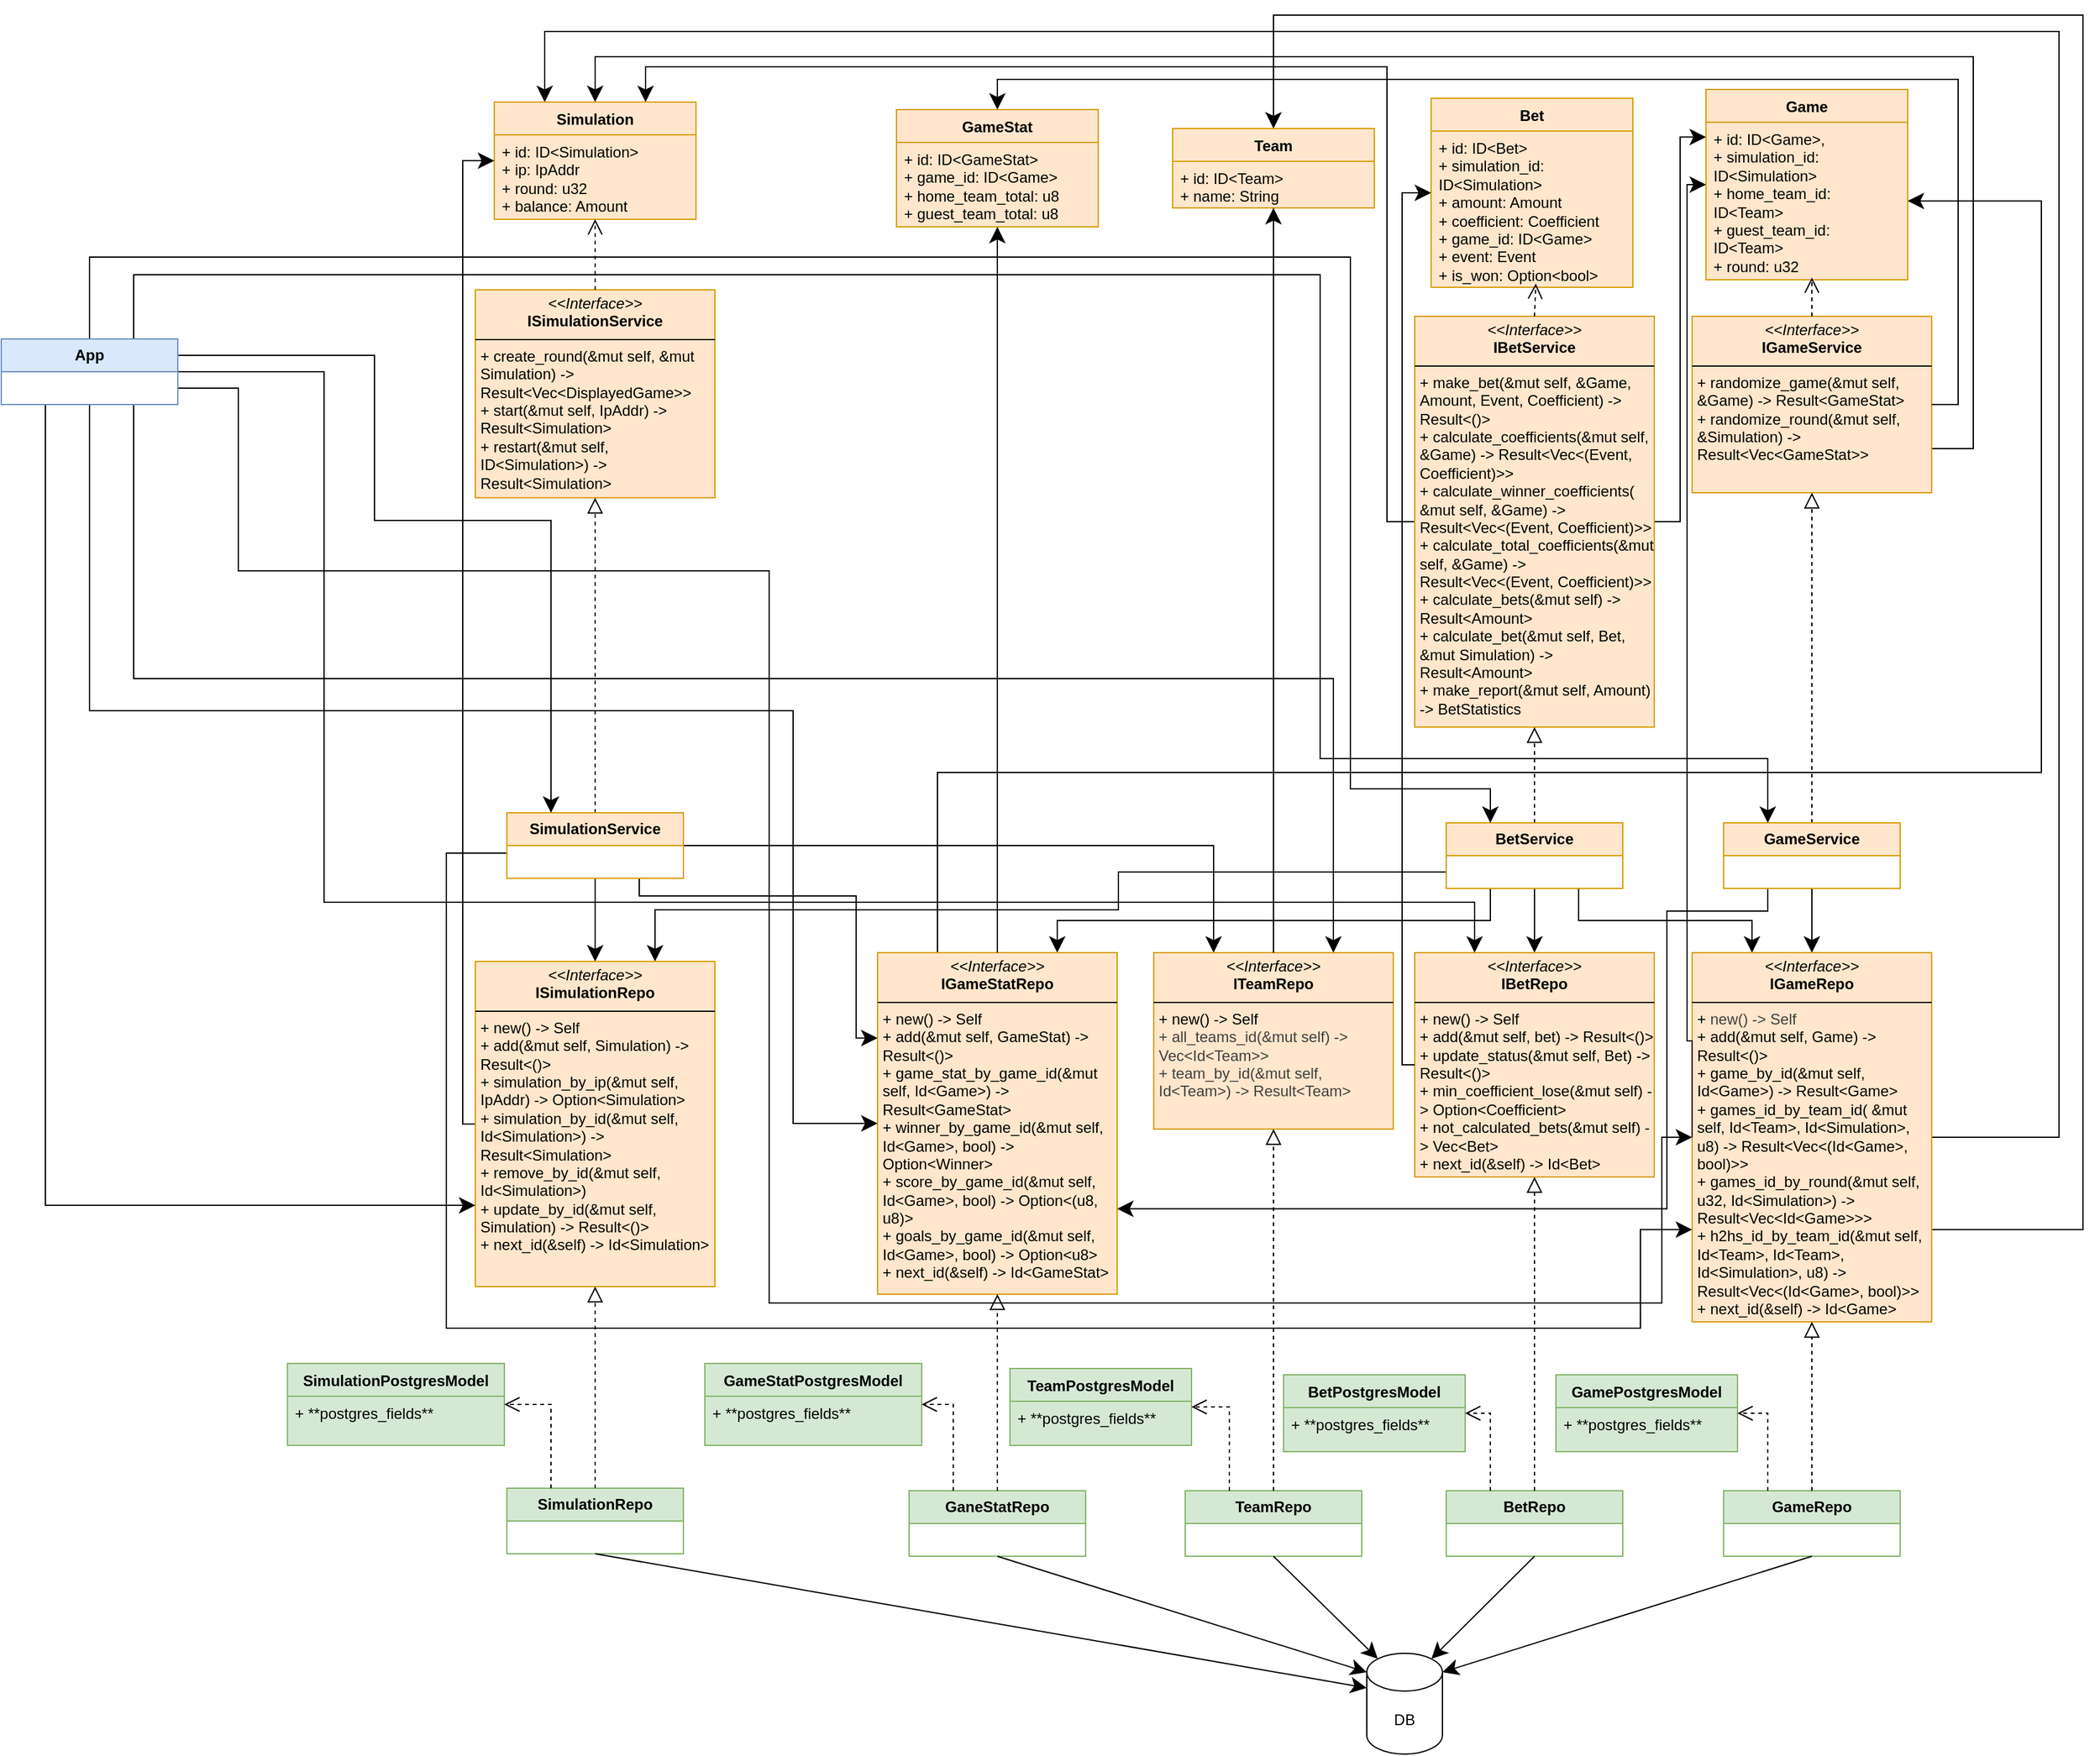<mxfile>
    <diagram id="O_9Y2laW9yMD4vqAjqW_" name="Страница — 1">
        <mxGraphModel dx="3057" dy="1138" grid="0" gridSize="10" guides="1" tooltips="1" connect="1" arrows="1" fold="1" page="1" pageScale="1" pageWidth="827" pageHeight="1169" background="#ffffff" math="0" shadow="0">
            <root>
                <mxCell id="0"/>
                <mxCell id="1" parent="0"/>
                <mxCell id="6" value="Team" style="swimlane;fontStyle=1;align=center;verticalAlign=top;childLayout=stackLayout;horizontal=1;startSize=26;horizontalStack=0;resizeParent=1;resizeParentMax=0;resizeLast=0;collapsible=1;marginBottom=0;whiteSpace=wrap;html=1;fillColor=#ffe6cc;strokeColor=#d79b00;fontColor=default;" parent="1" vertex="1">
                    <mxGeometry x="244" y="116" width="160" height="63" as="geometry"/>
                </mxCell>
                <mxCell id="7" value="&lt;div&gt;&lt;font style=&quot;&quot;&gt;+ id: ID&amp;lt;Team&amp;gt;&lt;/font&gt;&lt;/div&gt;&lt;font style=&quot;&quot;&gt;+ name: String&lt;/font&gt;" style="text;strokeColor=#d79b00;fillColor=#ffe6cc;align=left;verticalAlign=top;spacingLeft=4;spacingRight=4;overflow=hidden;rotatable=0;points=[[0,0.5],[1,0.5]];portConstraint=eastwest;whiteSpace=wrap;html=1;fontColor=default;" parent="6" vertex="1">
                    <mxGeometry y="26" width="160" height="37" as="geometry"/>
                </mxCell>
                <mxCell id="10" value="Game" style="swimlane;fontStyle=1;align=center;verticalAlign=top;childLayout=stackLayout;horizontal=1;startSize=26;horizontalStack=0;resizeParent=1;resizeParentMax=0;resizeLast=0;collapsible=1;marginBottom=0;whiteSpace=wrap;html=1;fillColor=#ffe6cc;strokeColor=#d79b00;fontColor=default;" parent="1" vertex="1">
                    <mxGeometry x="667" y="85" width="160" height="151" as="geometry"/>
                </mxCell>
                <mxCell id="11" value="&lt;div&gt;&lt;font style=&quot;&quot;&gt;+ id: ID&amp;lt;Game&amp;gt;,&lt;/font&gt;&lt;/div&gt;&lt;div&gt;&lt;font style=&quot;&quot;&gt;+ simulation_id: ID&amp;lt;Simulation&amp;gt;&lt;/font&gt;&lt;/div&gt;&lt;font style=&quot;&quot;&gt;+ home_team_id: ID&amp;lt;Team&amp;gt;&lt;/font&gt;&lt;div&gt;&lt;font style=&quot;&quot;&gt;+ guest_team_id: ID&amp;lt;Team&amp;gt;&lt;/font&gt;&lt;/div&gt;&lt;div&gt;&lt;font style=&quot;&quot;&gt;+ round: u32&lt;br&gt;&lt;/font&gt;&lt;/div&gt;" style="text;strokeColor=#d79b00;fillColor=#ffe6cc;align=left;verticalAlign=top;spacingLeft=4;spacingRight=4;overflow=hidden;rotatable=0;points=[[0,0.5],[1,0.5]];portConstraint=eastwest;whiteSpace=wrap;html=1;fontColor=default;" parent="10" vertex="1">
                    <mxGeometry y="26" width="160" height="125" as="geometry"/>
                </mxCell>
                <mxCell id="14" value="Bet" style="swimlane;fontStyle=1;align=center;verticalAlign=top;childLayout=stackLayout;horizontal=1;startSize=26;horizontalStack=0;resizeParent=1;resizeParentMax=0;resizeLast=0;collapsible=1;marginBottom=0;whiteSpace=wrap;html=1;fillColor=#ffe6cc;strokeColor=#d79b00;fontColor=default;" parent="1" vertex="1">
                    <mxGeometry x="449" y="92" width="160" height="150" as="geometry"/>
                </mxCell>
                <mxCell id="15" value="&lt;div&gt;&lt;font style=&quot;&quot;&gt;+ id: ID&amp;lt;Bet&amp;gt;&lt;/font&gt;&lt;/div&gt;&lt;div&gt;&lt;font style=&quot;&quot;&gt;+ simulation_id: ID&amp;lt;Simulation&amp;gt;&lt;/font&gt;&lt;/div&gt;&lt;font style=&quot;&quot;&gt;+ amount: Amount&lt;/font&gt;&lt;div&gt;&lt;font style=&quot;&quot;&gt;+ coefficient: Coefficient&lt;/font&gt;&lt;/div&gt;&lt;font style=&quot;scrollbar-color: light-dark(#e2e2e2, #4b4b4b)&lt;br/&gt;&#x9;&#x9;&#x9;&#x9;&#x9;light-dark(#fbfbfb, var(--dark-panel-color));&quot;&gt;+ game_id: ID&amp;lt;Game&amp;gt;&lt;/font&gt;&lt;div&gt;&lt;span style=&quot;background-color: transparent;&quot;&gt;&lt;font style=&quot;&quot;&gt;+ event: Event&lt;/font&gt;&lt;/span&gt;&lt;br&gt;&lt;/div&gt;&lt;div&gt;&lt;span style=&quot;background-color: transparent;&quot;&gt;&lt;font style=&quot;&quot;&gt;+ is_won: Option&amp;lt;bool&amp;gt;&lt;/font&gt;&lt;/span&gt;&lt;/div&gt;" style="text;strokeColor=#d79b00;fillColor=#ffe6cc;align=left;verticalAlign=top;spacingLeft=4;spacingRight=4;overflow=hidden;rotatable=0;points=[[0,0.5],[1,0.5]];portConstraint=eastwest;whiteSpace=wrap;html=1;fontColor=default;" parent="14" vertex="1">
                    <mxGeometry y="26" width="160" height="124" as="geometry"/>
                </mxCell>
                <mxCell id="18" value="GameStat" style="swimlane;fontStyle=1;align=center;verticalAlign=top;childLayout=stackLayout;horizontal=1;startSize=26;horizontalStack=0;resizeParent=1;resizeParentMax=0;resizeLast=0;collapsible=1;marginBottom=0;whiteSpace=wrap;html=1;fillColor=#ffe6cc;strokeColor=#d79b00;fontColor=default;" parent="1" vertex="1">
                    <mxGeometry x="25" y="101" width="160" height="93" as="geometry"/>
                </mxCell>
                <mxCell id="19" value="&lt;div&gt;&lt;font style=&quot;&quot;&gt;+ id: ID&amp;lt;GameStat&amp;gt;&lt;/font&gt;&lt;/div&gt;&lt;font style=&quot;&quot;&gt;+ game_id: ID&amp;lt;Game&amp;gt;&lt;/font&gt;&lt;div&gt;&lt;font style=&quot;&quot;&gt;+ home_team_total: u8&lt;/font&gt;&lt;/div&gt;&lt;div&gt;&lt;font style=&quot;&quot;&gt;+ guest_team_total: u8&lt;/font&gt;&lt;/div&gt;" style="text;strokeColor=#d79b00;fillColor=#ffe6cc;align=left;verticalAlign=top;spacingLeft=4;spacingRight=4;overflow=hidden;rotatable=0;points=[[0,0.5],[1,0.5]];portConstraint=eastwest;whiteSpace=wrap;html=1;fontColor=default;" parent="18" vertex="1">
                    <mxGeometry y="26" width="160" height="67" as="geometry"/>
                </mxCell>
                <mxCell id="38" value="&lt;p style=&quot;margin:0px;margin-top:4px;text-align:center;&quot;&gt;&lt;i&gt;&amp;lt;&amp;lt;Interface&amp;gt;&amp;gt;&lt;/i&gt;&lt;br&gt;&lt;b&gt;ISimulation&lt;/b&gt;&lt;span style=&quot;font-weight: 700; background-color: transparent;&quot;&gt;S&lt;/span&gt;&lt;b style=&quot;background-color: transparent;&quot;&gt;ervice&lt;/b&gt;&lt;/p&gt;&lt;hr size=&quot;1&quot; style=&quot;border-style:solid;&quot;&gt;&lt;p style=&quot;margin:0px;margin-left:4px;&quot;&gt;&lt;/p&gt;&lt;p style=&quot;margin:0px;margin-left:4px;&quot;&gt;+&amp;nbsp;&lt;span style=&quot;background-color: transparent;&quot;&gt;create_round(&amp;amp;mut self, &amp;amp;mut Simulation) -&amp;gt; Result&amp;lt;Vec&amp;lt;DisplayedGame&amp;gt;&amp;gt;&lt;/span&gt;&lt;/p&gt;&lt;p style=&quot;margin:0px;margin-left:4px;&quot;&gt;&lt;span style=&quot;background-color: transparent;&quot;&gt;+&amp;nbsp;&lt;/span&gt;&lt;span style=&quot;background-color: transparent;&quot;&gt;start(&amp;amp;mut self, IpAddr) -&amp;gt; Result&amp;lt;Simulation&amp;gt;&lt;/span&gt;&lt;/p&gt;&lt;p style=&quot;margin:0px;margin-left:4px;&quot;&gt;&lt;span style=&quot;background-color: transparent;&quot;&gt;+&amp;nbsp;&lt;/span&gt;&lt;span style=&quot;background-color: transparent;&quot;&gt;restart(&amp;amp;mut self, ID&amp;lt;Simulation&amp;gt;) -&amp;gt; Result&amp;lt;Simulation&amp;gt;&lt;/span&gt;&lt;/p&gt;&lt;p style=&quot;margin:0px;margin-left:4px;&quot;&gt;&lt;span style=&quot;background-color: transparent;&quot;&gt;&lt;br&gt;&lt;/span&gt;&lt;/p&gt;" style="verticalAlign=top;align=left;overflow=fill;html=1;whiteSpace=wrap;fillColor=#ffe6cc;strokeColor=#d79b00;fontColor=default;" parent="1" vertex="1">
                    <mxGeometry x="-309" y="244" width="190" height="165" as="geometry"/>
                </mxCell>
                <mxCell id="105" style="edgeStyle=orthogonalEdgeStyle;shape=connector;rounded=0;html=1;exitX=1;exitY=0.5;exitDx=0;exitDy=0;entryX=0;entryY=0.25;entryDx=0;entryDy=0;strokeColor=default;align=center;verticalAlign=middle;fontFamily=Helvetica;fontSize=11;fontColor=default;labelBackgroundColor=default;endArrow=classic;endSize=10;" edge="1" parent="1" source="41" target="10">
                    <mxGeometry relative="1" as="geometry"/>
                </mxCell>
                <mxCell id="107" style="edgeStyle=orthogonalEdgeStyle;shape=connector;rounded=0;html=1;exitX=0;exitY=0.5;exitDx=0;exitDy=0;entryX=0.75;entryY=0;entryDx=0;entryDy=0;strokeColor=default;align=center;verticalAlign=middle;fontFamily=Helvetica;fontSize=11;fontColor=default;labelBackgroundColor=default;endArrow=classic;endSize=10;" edge="1" parent="1" source="41" target="99">
                    <mxGeometry relative="1" as="geometry">
                        <Array as="points">
                            <mxPoint x="414" y="428"/>
                            <mxPoint x="414" y="67"/>
                            <mxPoint x="-174" y="67"/>
                        </Array>
                    </mxGeometry>
                </mxCell>
                <mxCell id="41" value="&lt;p style=&quot;margin:0px;margin-top:4px;text-align:center;&quot;&gt;&lt;i&gt;&amp;lt;&amp;lt;Interface&amp;gt;&amp;gt;&lt;/i&gt;&lt;br&gt;&lt;b&gt;IBetService&lt;/b&gt;&lt;/p&gt;&lt;hr size=&quot;1&quot; style=&quot;border-style:solid;&quot;&gt;&lt;p style=&quot;margin:0px;margin-left:4px;&quot;&gt;&lt;/p&gt;&lt;p style=&quot;margin:0px;margin-left:4px;&quot;&gt;+ make_bet(&amp;amp;mut self, &amp;amp;Game, Amount, Event, Coefficient) -&amp;gt; Result&amp;lt;()&amp;gt;&lt;br&gt;&lt;/p&gt;&lt;p style=&quot;margin:0px;margin-left:4px;&quot;&gt;+&amp;nbsp;calculate_coefficients(&amp;amp;mut self, &amp;amp;Game) -&amp;gt; Result&amp;lt;Vec&amp;lt;(Event, Coefficient)&amp;gt;&amp;gt;&lt;/p&gt;&lt;p style=&quot;margin:0px;margin-left:4px;&quot;&gt;+&amp;nbsp;calculate_winner_coefficients(&lt;/p&gt;&lt;p style=&quot;margin:0px;margin-left:4px;&quot;&gt;&amp;amp;mut self, &amp;amp;Game) -&amp;gt; Result&amp;lt;Vec&amp;lt;(Event, Coefficient)&amp;gt;&amp;gt;&lt;/p&gt;&lt;p style=&quot;margin:0px;margin-left:4px;&quot;&gt;+&amp;nbsp;calculate_total_coefficients(&amp;amp;mut self, &amp;amp;Game) -&amp;gt; Result&amp;lt;Vec&amp;lt;(Event, Coefficient)&amp;gt;&amp;gt;&lt;/p&gt;&lt;p style=&quot;margin:0px;margin-left:4px;&quot;&gt;+ calculate_bets(&amp;amp;mut self) -&amp;gt; Result&amp;lt;Amount&amp;gt;&lt;/p&gt;&lt;p style=&quot;margin:0px;margin-left:4px;&quot;&gt;+&amp;nbsp;calculate_bet(&amp;amp;mut self, Bet, &amp;amp;mut Simulation) -&amp;gt; Result&amp;lt;Amount&amp;gt;&lt;/p&gt;&lt;p style=&quot;margin:0px;margin-left:4px;&quot;&gt;+&amp;nbsp;make_report(&amp;amp;mut self, Amount) -&amp;gt; BetStatistics&lt;/p&gt;" style="verticalAlign=top;align=left;overflow=fill;html=1;whiteSpace=wrap;fillColor=#ffe6cc;strokeColor=#d79b00;fontColor=default;" parent="1" vertex="1">
                    <mxGeometry x="436" y="265" width="190" height="326" as="geometry"/>
                </mxCell>
                <mxCell id="106" style="edgeStyle=orthogonalEdgeStyle;shape=connector;rounded=0;html=1;exitX=1;exitY=0.75;exitDx=0;exitDy=0;entryX=0.5;entryY=0;entryDx=0;entryDy=0;strokeColor=default;align=center;verticalAlign=middle;fontFamily=Helvetica;fontSize=11;fontColor=default;labelBackgroundColor=default;endArrow=classic;endSize=10;" edge="1" parent="1" source="42" target="99">
                    <mxGeometry relative="1" as="geometry">
                        <Array as="points">
                            <mxPoint x="879" y="370"/>
                            <mxPoint x="879" y="59"/>
                            <mxPoint x="-214" y="59"/>
                        </Array>
                    </mxGeometry>
                </mxCell>
                <mxCell id="42" value="&lt;p style=&quot;margin:0px;margin-top:4px;text-align:center;&quot;&gt;&lt;i&gt;&amp;lt;&amp;lt;Interface&amp;gt;&amp;gt;&lt;/i&gt;&lt;br&gt;&lt;b&gt;IGameService&lt;/b&gt;&lt;/p&gt;&lt;hr size=&quot;1&quot; style=&quot;border-style:solid;&quot;&gt;&lt;p style=&quot;margin:0px;margin-left:4px;&quot;&gt;&lt;/p&gt;&lt;p style=&quot;margin:0px;margin-left:4px;&quot;&gt;+&amp;nbsp;&lt;span style=&quot;background-color: transparent;&quot;&gt;randomize_game(&amp;amp;mut self, &amp;amp;Game) -&amp;gt; Result&amp;lt;GameStat&amp;gt;&lt;/span&gt;&lt;/p&gt;&lt;p style=&quot;margin:0px;margin-left:4px;&quot;&gt;&lt;span style=&quot;background-color: transparent;&quot;&gt;+&amp;nbsp;&lt;/span&gt;&lt;span style=&quot;background-color: transparent;&quot;&gt;randomize_round(&amp;amp;mut self, &amp;amp;Simulation) -&amp;gt; Result&amp;lt;Vec&amp;lt;GameStat&amp;gt;&amp;gt;&lt;/span&gt;&lt;/p&gt;" style="verticalAlign=top;align=left;overflow=fill;html=1;whiteSpace=wrap;fillColor=#ffe6cc;strokeColor=#d79b00;fontColor=default;" parent="1" vertex="1">
                    <mxGeometry x="656" y="265" width="190" height="140" as="geometry"/>
                </mxCell>
                <mxCell id="44" style="edgeStyle=none;html=1;exitX=0.5;exitY=0;exitDx=0;exitDy=0;entryX=0.519;entryY=0.976;entryDx=0;entryDy=0;entryPerimeter=0;dashed=1;endArrow=open;endFill=0;targetPerimeterSpacing=0;endSize=10;startSize=6;fontColor=default;" parent="1" source="41" target="15" edge="1">
                    <mxGeometry relative="1" as="geometry">
                        <mxPoint x="125" y="288" as="sourcePoint"/>
                        <mxPoint x="126" y="213" as="targetPoint"/>
                    </mxGeometry>
                </mxCell>
                <mxCell id="45" style="edgeStyle=none;html=1;exitX=0.5;exitY=0;exitDx=0;exitDy=0;entryX=0.525;entryY=0.986;entryDx=0;entryDy=0;entryPerimeter=0;dashed=1;endArrow=open;endFill=0;targetPerimeterSpacing=0;endSize=10;startSize=6;fontColor=default;" parent="1" source="42" target="11" edge="1">
                    <mxGeometry relative="1" as="geometry">
                        <mxPoint x="135" y="298" as="sourcePoint"/>
                        <mxPoint x="136" y="223" as="targetPoint"/>
                    </mxGeometry>
                </mxCell>
                <mxCell id="53" style="edgeStyle=orthogonalEdgeStyle;html=1;exitX=0.5;exitY=0;exitDx=0;exitDy=0;entryX=0.5;entryY=1;entryDx=0;entryDy=0;dashed=1;endSize=10;targetPerimeterSpacing=0;endArrow=block;endFill=0;fontColor=default;rounded=0;" parent="1" source="46" target="38" edge="1">
                    <mxGeometry relative="1" as="geometry"/>
                </mxCell>
                <mxCell id="62" style="edgeStyle=orthogonalEdgeStyle;html=1;exitX=0.5;exitY=1;exitDx=0;exitDy=0;entryX=0.5;entryY=0;entryDx=0;entryDy=0;endSize=10;fontColor=default;rounded=0;curved=0;" parent="1" source="46" target="108" edge="1">
                    <mxGeometry relative="1" as="geometry"/>
                </mxCell>
                <mxCell id="117" style="edgeStyle=orthogonalEdgeStyle;shape=connector;rounded=0;html=1;exitX=0.75;exitY=1;exitDx=0;exitDy=0;entryX=0;entryY=0.25;entryDx=0;entryDy=0;strokeColor=default;align=center;verticalAlign=middle;fontFamily=Helvetica;fontSize=11;fontColor=default;labelBackgroundColor=default;endArrow=classic;endSize=10;" edge="1" parent="1" source="46" target="58">
                    <mxGeometry relative="1" as="geometry">
                        <Array as="points">
                            <mxPoint x="-179" y="725"/>
                            <mxPoint x="-7" y="725"/>
                            <mxPoint x="-7" y="838"/>
                        </Array>
                    </mxGeometry>
                </mxCell>
                <mxCell id="118" style="edgeStyle=orthogonalEdgeStyle;shape=connector;rounded=0;html=1;exitX=1;exitY=0.5;exitDx=0;exitDy=0;entryX=0.25;entryY=0;entryDx=0;entryDy=0;strokeColor=default;align=center;verticalAlign=middle;fontFamily=Helvetica;fontSize=11;fontColor=default;labelBackgroundColor=default;endArrow=classic;endSize=10;" edge="1" parent="1" source="46" target="59">
                    <mxGeometry relative="1" as="geometry"/>
                </mxCell>
                <mxCell id="119" style="edgeStyle=orthogonalEdgeStyle;shape=connector;rounded=0;html=1;exitX=0;exitY=0.5;exitDx=0;exitDy=0;entryX=0;entryY=0.75;entryDx=0;entryDy=0;strokeColor=default;align=center;verticalAlign=middle;fontFamily=Helvetica;fontSize=11;fontColor=default;labelBackgroundColor=default;endArrow=classic;endSize=10;" edge="1" parent="1" source="46" target="61">
                    <mxGeometry relative="1" as="geometry">
                        <Array as="points">
                            <mxPoint x="-284" y="691"/>
                            <mxPoint x="-332" y="691"/>
                            <mxPoint x="-332" y="1068"/>
                            <mxPoint x="615" y="1068"/>
                            <mxPoint x="615" y="990"/>
                        </Array>
                    </mxGeometry>
                </mxCell>
                <mxCell id="46" value="&lt;b style=&quot;scrollbar-color: light-dark(#e2e2e2, #4b4b4b)&lt;br/&gt;&#x9;&#x9;&#x9;&#x9;&#x9;light-dark(#fbfbfb, var(--dark-panel-color));&quot;&gt;&lt;span style=&quot;&quot;&gt;Simulation&lt;/span&gt;Service&lt;/b&gt;" style="swimlane;fontStyle=0;childLayout=stackLayout;horizontal=1;startSize=26;fillColor=#ffe6cc;horizontalStack=0;resizeParent=1;resizeParentMax=0;resizeLast=0;collapsible=1;marginBottom=0;whiteSpace=wrap;html=1;strokeColor=#d79b00;fontColor=default;" parent="1" vertex="1">
                    <mxGeometry x="-284" y="659" width="140" height="52" as="geometry"/>
                </mxCell>
                <mxCell id="55" style="edgeStyle=none;html=1;exitX=0.5;exitY=0;exitDx=0;exitDy=0;entryX=0.5;entryY=1;entryDx=0;entryDy=0;dashed=1;endSize=10;targetPerimeterSpacing=0;endArrow=block;endFill=0;fontColor=default;" parent="1" source="51" target="41" edge="1">
                    <mxGeometry relative="1" as="geometry"/>
                </mxCell>
                <mxCell id="64" style="edgeStyle=none;html=1;exitX=0.5;exitY=1;exitDx=0;exitDy=0;entryX=0.5;entryY=0;entryDx=0;entryDy=0;endSize=10;fontColor=default;" parent="1" source="51" target="60" edge="1">
                    <mxGeometry relative="1" as="geometry"/>
                </mxCell>
                <mxCell id="113" style="edgeStyle=orthogonalEdgeStyle;shape=connector;rounded=0;html=1;exitX=0.75;exitY=1;exitDx=0;exitDy=0;entryX=0.25;entryY=0;entryDx=0;entryDy=0;strokeColor=default;align=center;verticalAlign=middle;fontFamily=Helvetica;fontSize=11;fontColor=default;labelBackgroundColor=default;endArrow=classic;endSize=10;" edge="1" parent="1" source="51" target="61">
                    <mxGeometry relative="1" as="geometry"/>
                </mxCell>
                <mxCell id="114" style="edgeStyle=orthogonalEdgeStyle;shape=connector;rounded=0;html=1;exitX=0.25;exitY=1;exitDx=0;exitDy=0;entryX=0.75;entryY=0;entryDx=0;entryDy=0;strokeColor=default;align=center;verticalAlign=middle;fontFamily=Helvetica;fontSize=11;fontColor=default;labelBackgroundColor=default;endArrow=classic;endSize=10;" edge="1" parent="1" source="51" target="58">
                    <mxGeometry relative="1" as="geometry"/>
                </mxCell>
                <mxCell id="115" style="edgeStyle=orthogonalEdgeStyle;shape=connector;rounded=0;html=1;exitX=0;exitY=0.75;exitDx=0;exitDy=0;entryX=0.75;entryY=0;entryDx=0;entryDy=0;strokeColor=default;align=center;verticalAlign=middle;fontFamily=Helvetica;fontSize=11;fontColor=default;labelBackgroundColor=default;endArrow=classic;endSize=10;" edge="1" parent="1" source="51" target="108">
                    <mxGeometry relative="1" as="geometry">
                        <Array as="points">
                            <mxPoint x="201" y="706"/>
                            <mxPoint x="201" y="736"/>
                            <mxPoint x="-166" y="736"/>
                        </Array>
                    </mxGeometry>
                </mxCell>
                <mxCell id="51" value="&lt;b style=&quot;scrollbar-color: light-dark(#e2e2e2, #4b4b4b)&lt;br/&gt;&#x9;&#x9;&#x9;&#x9;&#x9;light-dark(#fbfbfb, var(--dark-panel-color));&quot;&gt;BetService&lt;/b&gt;" style="swimlane;fontStyle=0;childLayout=stackLayout;horizontal=1;startSize=26;fillColor=#ffe6cc;horizontalStack=0;resizeParent=1;resizeParentMax=0;resizeLast=0;collapsible=1;marginBottom=0;whiteSpace=wrap;html=1;strokeColor=#d79b00;fontColor=default;" parent="1" vertex="1">
                    <mxGeometry x="461" y="667" width="140" height="52" as="geometry"/>
                </mxCell>
                <mxCell id="56" style="edgeStyle=none;html=1;exitX=0.5;exitY=0;exitDx=0;exitDy=0;entryX=0.5;entryY=1;entryDx=0;entryDy=0;dashed=1;endSize=10;targetPerimeterSpacing=0;endArrow=block;endFill=0;fontColor=default;" parent="1" source="52" target="42" edge="1">
                    <mxGeometry relative="1" as="geometry"/>
                </mxCell>
                <mxCell id="65" style="edgeStyle=none;html=1;exitX=0.5;exitY=1;exitDx=0;exitDy=0;entryX=0.5;entryY=0;entryDx=0;entryDy=0;endSize=10;fontColor=default;" parent="1" source="52" target="61" edge="1">
                    <mxGeometry relative="1" as="geometry"/>
                </mxCell>
                <mxCell id="116" style="edgeStyle=orthogonalEdgeStyle;shape=connector;rounded=0;html=1;exitX=0.25;exitY=1;exitDx=0;exitDy=0;entryX=1;entryY=0.75;entryDx=0;entryDy=0;strokeColor=default;align=center;verticalAlign=middle;fontFamily=Helvetica;fontSize=11;fontColor=default;labelBackgroundColor=default;endArrow=classic;endSize=10;" edge="1" parent="1" source="52" target="58">
                    <mxGeometry relative="1" as="geometry">
                        <Array as="points">
                            <mxPoint x="716" y="737"/>
                            <mxPoint x="636" y="737"/>
                            <mxPoint x="636" y="973"/>
                        </Array>
                    </mxGeometry>
                </mxCell>
                <mxCell id="52" value="&lt;b style=&quot;scrollbar-color: light-dark(#e2e2e2, #4b4b4b)&lt;br/&gt;&#x9;&#x9;&#x9;&#x9;&#x9;light-dark(#fbfbfb, var(--dark-panel-color));&quot;&gt;GameService&lt;/b&gt;" style="swimlane;fontStyle=0;childLayout=stackLayout;horizontal=1;startSize=26;fillColor=#ffe6cc;horizontalStack=0;resizeParent=1;resizeParentMax=0;resizeLast=0;collapsible=1;marginBottom=0;whiteSpace=wrap;html=1;strokeColor=#d79b00;fontColor=default;" parent="1" vertex="1">
                    <mxGeometry x="681" y="667" width="140" height="52" as="geometry"/>
                </mxCell>
                <mxCell id="109" style="edgeStyle=orthogonalEdgeStyle;shape=connector;rounded=0;html=1;exitX=0.25;exitY=0;exitDx=0;exitDy=0;entryX=1;entryY=0.5;entryDx=0;entryDy=0;strokeColor=default;align=center;verticalAlign=middle;fontFamily=Helvetica;fontSize=11;fontColor=default;labelBackgroundColor=default;endArrow=classic;endSize=10;" edge="1" parent="1" source="58" target="11">
                    <mxGeometry relative="1" as="geometry">
                        <Array as="points">
                            <mxPoint x="58" y="627"/>
                            <mxPoint x="933" y="627"/>
                            <mxPoint x="933" y="174"/>
                        </Array>
                    </mxGeometry>
                </mxCell>
                <mxCell id="58" value="&lt;p style=&quot;margin:0px;margin-top:4px;text-align:center;&quot;&gt;&lt;i&gt;&amp;lt;&amp;lt;Interface&amp;gt;&amp;gt;&lt;/i&gt;&lt;br&gt;&lt;b&gt;I&lt;/b&gt;&lt;span style=&quot;font-weight: 700;&quot;&gt;GameStat&lt;/span&gt;&lt;b&gt;Repo&lt;/b&gt;&lt;/p&gt;&lt;hr size=&quot;1&quot; style=&quot;border-style:solid;&quot;&gt;&lt;p style=&quot;margin:0px;margin-left:4px;&quot;&gt;&lt;/p&gt;&lt;p style=&quot;margin:0px;margin-left:4px;&quot;&gt;+ new() -&amp;gt; Self&lt;/p&gt;&lt;p style=&quot;margin:0px;margin-left:4px;&quot;&gt;+&amp;nbsp;&lt;span style=&quot;background-color: transparent;&quot;&gt;add(&amp;amp;mut self, GameStat) -&amp;gt; Result&amp;lt;()&amp;gt;&lt;/span&gt;&lt;/p&gt;&lt;p style=&quot;margin:0px;margin-left:4px;&quot;&gt;&lt;span style=&quot;background-color: transparent;&quot;&gt;+&amp;nbsp;&lt;/span&gt;&lt;span style=&quot;background-color: transparent;&quot;&gt;game_stat_by_game_id(&amp;amp;mut self, Id&amp;lt;Game&amp;gt;) -&amp;gt; Result&amp;lt;GameStat&amp;gt;&lt;/span&gt;&lt;/p&gt;&lt;p style=&quot;margin:0px;margin-left:4px;&quot;&gt;&lt;span style=&quot;background-color: transparent;&quot;&gt;+ winner_by_game_id(&amp;amp;mut self, Id&amp;lt;Game&amp;gt;, bool) -&amp;gt; Option&amp;lt;Winner&amp;gt;&lt;br&gt;&lt;/span&gt;&lt;/p&gt;&lt;p style=&quot;margin:0px;margin-left:4px;&quot;&gt;&lt;span style=&quot;background-color: transparent;&quot;&gt;+&amp;nbsp;&lt;/span&gt;&lt;span style=&quot;background-color: transparent;&quot;&gt;score_by_game_id(&amp;amp;mut self, Id&amp;lt;Game&amp;gt;, bool) -&amp;gt; Option&amp;lt;(u8, u8)&amp;gt;&lt;/span&gt;&lt;/p&gt;&lt;p style=&quot;margin:0px;margin-left:4px;&quot;&gt;&lt;span style=&quot;background-color: transparent;&quot;&gt;+&amp;nbsp;&lt;/span&gt;&lt;span style=&quot;background-color: transparent;&quot;&gt;goals_by_game_id(&amp;amp;mut self, Id&amp;lt;Game&amp;gt;, bool) -&amp;gt; Option&amp;lt;u8&amp;gt;&lt;/span&gt;&lt;/p&gt;&lt;p style=&quot;margin:0px;margin-left:4px;&quot;&gt;&lt;span style=&quot;background-color: transparent;&quot;&gt;+&amp;nbsp;&lt;/span&gt;&lt;span style=&quot;background-color: transparent;&quot;&gt;next_id(&amp;amp;self) -&amp;gt; Id&amp;lt;GameStat&amp;gt;&lt;/span&gt;&lt;/p&gt;" style="verticalAlign=top;align=left;overflow=fill;html=1;whiteSpace=wrap;fillColor=#ffe6cc;strokeColor=#d79b00;fontColor=default;" parent="1" vertex="1">
                    <mxGeometry x="10" y="770" width="190" height="271" as="geometry"/>
                </mxCell>
                <mxCell id="59" value="&lt;p style=&quot;margin:0px;margin-top:4px;text-align:center;&quot;&gt;&lt;i&gt;&amp;lt;&amp;lt;Interface&amp;gt;&amp;gt;&lt;/i&gt;&lt;br&gt;&lt;b style=&quot;scrollbar-color: light-dark(#e2e2e2, #4b4b4b)&lt;br/&gt;&#x9;&#x9;&#x9;&#x9;&#x9;light-dark(#fbfbfb, var(--dark-panel-color));&quot;&gt;ITeamRepo&lt;/b&gt;&lt;br&gt;&lt;/p&gt;&lt;hr size=&quot;1&quot; style=&quot;border-style:solid;&quot;&gt;&lt;p style=&quot;margin:0px;margin-left:4px;&quot;&gt;&lt;/p&gt;&lt;p style=&quot;scrollbar-color: light-dark(#e2e2e2, #4b4b4b)&lt;br/&gt;&#x9;&#x9;&#x9;&#x9;&#x9;light-dark(#fbfbfb, var(--dark-panel-color)); margin: 0px 0px 0px 4px;&quot;&gt;+ new() -&amp;gt; Self&lt;/p&gt;&lt;p style=&quot;scrollbar-color: light-dark(#e2e2e2, #4b4b4b)&lt;br/&gt;&#x9;&#x9;&#x9;&#x9;&#x9;light-dark(#fbfbfb, var(--dark-panel-color)); margin: 0px 0px 0px 4px;&quot;&gt;&lt;span style=&quot;color: rgb(63, 63, 63);&quot;&gt;+ all_teams_id(&amp;amp;mut self) -&amp;gt; Vec&amp;lt;Id&amp;lt;Team&amp;gt;&amp;gt;&lt;/span&gt;&lt;br&gt;&lt;/p&gt;&lt;p style=&quot;scrollbar-color: light-dark(#e2e2e2, #4b4b4b)&lt;br/&gt;&#x9;&#x9;&#x9;&#x9;&#x9;light-dark(#fbfbfb, var(--dark-panel-color)); margin: 0px 0px 0px 4px;&quot;&gt;&lt;span style=&quot;color: rgb(63, 63, 63);&quot;&gt;+&amp;nbsp;team_by_id(&amp;amp;mut self, Id&amp;lt;Team&amp;gt;) -&amp;gt; Result&amp;lt;Team&amp;gt;&lt;/span&gt;&lt;/p&gt;&lt;div&gt;&lt;br&gt;&lt;/div&gt;" style="verticalAlign=top;align=left;overflow=fill;html=1;whiteSpace=wrap;fillColor=#ffe6cc;strokeColor=#d79b00;fontColor=default;" parent="1" vertex="1">
                    <mxGeometry x="229" y="770" width="190" height="140" as="geometry"/>
                </mxCell>
                <mxCell id="60" value="&lt;p style=&quot;margin:0px;margin-top:4px;text-align:center;&quot;&gt;&lt;i&gt;&amp;lt;&amp;lt;Interface&amp;gt;&amp;gt;&lt;/i&gt;&lt;br&gt;&lt;b style=&quot;scrollbar-color: light-dark(#e2e2e2, #4b4b4b)&lt;br/&gt;&#x9;&#x9;&#x9;&#x9;&#x9;light-dark(#fbfbfb, var(--dark-panel-color));&quot;&gt;IBetRepo&lt;/b&gt;&lt;br&gt;&lt;/p&gt;&lt;hr size=&quot;1&quot; style=&quot;border-style:solid;&quot;&gt;&lt;p style=&quot;margin:0px;margin-left:4px;&quot;&gt;&lt;/p&gt;&lt;p style=&quot;margin:0px;margin-left:4px;&quot;&gt;&lt;span style=&quot;&quot;&gt;+&amp;nbsp;&lt;/span&gt;&lt;span style=&quot;background-color: transparent;&quot;&gt;new() -&amp;gt; Self&lt;/span&gt;&lt;/p&gt;&lt;p style=&quot;margin:0px;margin-left:4px;&quot;&gt;&lt;span style=&quot;&quot;&gt;+&amp;nbsp;&lt;/span&gt;&lt;span style=&quot;background-color: transparent;&quot;&gt;add(&amp;amp;mut self, bet) -&amp;gt; Result&amp;lt;()&amp;gt;&lt;/span&gt;&lt;/p&gt;&lt;p style=&quot;margin:0px;margin-left:4px;&quot;&gt;&lt;span style=&quot;&quot;&gt;+&amp;nbsp;&lt;/span&gt;&lt;span style=&quot;background-color: transparent;&quot;&gt;update_status(&amp;amp;mut self, Bet) -&amp;gt; Result&amp;lt;()&amp;gt;&lt;/span&gt;&lt;/p&gt;&lt;p style=&quot;margin:0px;margin-left:4px;&quot;&gt;&lt;span style=&quot;background-color: transparent;&quot;&gt;+&amp;nbsp;&lt;/span&gt;&lt;span style=&quot;background-color: transparent;&quot;&gt;min_coefficient_lose(&amp;amp;mut self) -&amp;gt; Option&amp;lt;Coefficient&amp;gt;&lt;/span&gt;&lt;/p&gt;&lt;p style=&quot;margin:0px;margin-left:4px;&quot;&gt;&lt;span style=&quot;background-color: transparent;&quot;&gt;+&amp;nbsp;&lt;/span&gt;&lt;span style=&quot;background-color: transparent;&quot;&gt;not_calculated_bets(&amp;amp;mut self) -&amp;gt; Vec&amp;lt;Bet&amp;gt;&lt;/span&gt;&lt;/p&gt;&lt;p style=&quot;margin:0px;margin-left:4px;&quot;&gt;&lt;span style=&quot;background-color: transparent;&quot;&gt;+&amp;nbsp;&lt;/span&gt;&lt;span style=&quot;background-color: transparent;&quot;&gt;next_id(&amp;amp;self) -&amp;gt; Id&amp;lt;Bet&amp;gt;&lt;/span&gt;&lt;/p&gt;" style="verticalAlign=top;align=left;overflow=fill;html=1;whiteSpace=wrap;fillColor=#ffe6cc;strokeColor=#d79b00;fontColor=default;" parent="1" vertex="1">
                    <mxGeometry x="436" y="770" width="190" height="178" as="geometry"/>
                </mxCell>
                <mxCell id="110" style="edgeStyle=orthogonalEdgeStyle;shape=connector;rounded=0;html=1;exitX=1;exitY=0.5;exitDx=0;exitDy=0;entryX=0.25;entryY=0;entryDx=0;entryDy=0;strokeColor=default;align=center;verticalAlign=middle;fontFamily=Helvetica;fontSize=11;fontColor=default;labelBackgroundColor=default;endArrow=classic;endSize=10;" edge="1" parent="1" source="61" target="99">
                    <mxGeometry relative="1" as="geometry">
                        <Array as="points">
                            <mxPoint x="947" y="916"/>
                            <mxPoint x="947" y="39"/>
                            <mxPoint x="-254" y="39"/>
                        </Array>
                    </mxGeometry>
                </mxCell>
                <mxCell id="111" style="edgeStyle=orthogonalEdgeStyle;shape=connector;rounded=0;html=1;exitX=1;exitY=0.75;exitDx=0;exitDy=0;entryX=0.5;entryY=0;entryDx=0;entryDy=0;strokeColor=default;align=center;verticalAlign=middle;fontFamily=Helvetica;fontSize=11;fontColor=default;labelBackgroundColor=default;endArrow=classic;endSize=10;" edge="1" parent="1" source="61" target="6">
                    <mxGeometry relative="1" as="geometry">
                        <Array as="points">
                            <mxPoint x="966" y="990"/>
                            <mxPoint x="966" y="26"/>
                            <mxPoint x="324" y="26"/>
                        </Array>
                    </mxGeometry>
                </mxCell>
                <mxCell id="61" value="&lt;p style=&quot;margin:0px;margin-top:4px;text-align:center;&quot;&gt;&lt;i&gt;&amp;lt;&amp;lt;Interface&amp;gt;&amp;gt;&lt;/i&gt;&lt;br&gt;&lt;b style=&quot;scrollbar-color: light-dark(#e2e2e2, #4b4b4b)&lt;br/&gt;&#x9;&#x9;&#x9;&#x9;&#x9;light-dark(#fbfbfb, var(--dark-panel-color));&quot;&gt;IGameRepo&lt;/b&gt;&lt;br&gt;&lt;/p&gt;&lt;hr size=&quot;1&quot; style=&quot;border-style:solid;&quot;&gt;&lt;p style=&quot;margin:0px;margin-left:4px;&quot;&gt;&lt;/p&gt;&lt;p style=&quot;margin:0px;margin-left:4px;&quot;&gt;&lt;span style=&quot;&quot;&gt;+&amp;nbsp;&lt;/span&gt;&lt;span style=&quot;color: rgb(63, 63, 63); background-color: transparent;&quot;&gt;new() -&amp;gt; Self&lt;/span&gt;&lt;/p&gt;&lt;p style=&quot;margin:0px;margin-left:4px;&quot;&gt;&lt;span style=&quot;background-color: transparent;&quot;&gt;+&amp;nbsp;&lt;/span&gt;&lt;span style=&quot;background-color: transparent;&quot;&gt;add(&amp;amp;mut self, Game) -&amp;gt; Result&amp;lt;()&amp;gt;&lt;/span&gt;&lt;/p&gt;&lt;p style=&quot;margin:0px;margin-left:4px;&quot;&gt;&lt;span style=&quot;&quot;&gt;&lt;span style=&quot;&quot;&gt;+&amp;nbsp;&lt;/span&gt;&lt;/span&gt;&lt;span style=&quot;background-color: transparent;&quot;&gt;game_by_id(&amp;amp;mut self, Id&amp;lt;Game&amp;gt;) -&amp;gt; Result&amp;lt;Game&amp;gt;&lt;/span&gt;&lt;/p&gt;&lt;p style=&quot;margin:0px;margin-left:4px;&quot;&gt;&lt;span style=&quot;background-color: transparent;&quot;&gt;+&amp;nbsp;&lt;/span&gt;&lt;span style=&quot;background-color: transparent;&quot;&gt;games_id_by_team_id( &amp;amp;mut self, Id&amp;lt;Team&amp;gt;, Id&amp;lt;Simulation&amp;gt;, u8) -&amp;gt; Result&amp;lt;Vec&amp;lt;(Id&amp;lt;Game&amp;gt;, bool)&amp;gt;&amp;gt;&lt;/span&gt;&lt;/p&gt;&lt;p style=&quot;margin:0px;margin-left:4px;&quot;&gt;&lt;span style=&quot;background-color: transparent;&quot;&gt;+&amp;nbsp;&lt;/span&gt;&lt;span style=&quot;background-color: transparent;&quot;&gt;games_id_by_round(&amp;amp;mut self, u32, Id&amp;lt;Simulation&amp;gt;) -&amp;gt; Result&amp;lt;Vec&amp;lt;Id&amp;lt;Game&amp;gt;&amp;gt;&amp;gt;&lt;/span&gt;&lt;/p&gt;&lt;p style=&quot;margin:0px;margin-left:4px;&quot;&gt;&lt;span style=&quot;background-color: transparent;&quot;&gt;+&amp;nbsp;&lt;/span&gt;&lt;span style=&quot;background-color: transparent;&quot;&gt;h2hs_id_by_team_id(&amp;amp;mut self, Id&amp;lt;Team&amp;gt;, Id&amp;lt;Team&amp;gt;, Id&amp;lt;Simulation&amp;gt;, u8) -&amp;gt; Result&amp;lt;Vec&amp;lt;(Id&amp;lt;Game&amp;gt;, bool)&amp;gt;&amp;gt;&lt;/span&gt;&lt;/p&gt;&lt;p style=&quot;margin:0px;margin-left:4px;&quot;&gt;&lt;span style=&quot;background-color: transparent;&quot;&gt;+&amp;nbsp;&lt;/span&gt;&lt;span style=&quot;background-color: transparent;&quot;&gt;next_id(&amp;amp;self) -&amp;gt; Id&amp;lt;Game&amp;gt;&lt;/span&gt;&lt;/p&gt;" style="verticalAlign=top;align=left;overflow=fill;html=1;whiteSpace=wrap;fillColor=#ffe6cc;strokeColor=#d79b00;fontColor=default;" parent="1" vertex="1">
                    <mxGeometry x="656" y="770" width="190" height="293" as="geometry"/>
                </mxCell>
                <mxCell id="66" value="&lt;b style=&quot;scrollbar-color: light-dark(#e2e2e2, #4b4b4b)&lt;br/&gt;&#x9;&#x9;&#x9;&#x9;&#x9;light-dark(#fbfbfb, var(--dark-panel-color));&quot;&gt;GaneStatRepo&lt;/b&gt;" style="swimlane;fontStyle=0;childLayout=stackLayout;horizontal=1;startSize=26;fillColor=#d5e8d4;horizontalStack=0;resizeParent=1;resizeParentMax=0;resizeLast=0;collapsible=1;marginBottom=0;whiteSpace=wrap;html=1;strokeColor=#82b366;fontColor=default;" parent="1" vertex="1">
                    <mxGeometry x="35" y="1197" width="140" height="52" as="geometry"/>
                </mxCell>
                <mxCell id="67" value="&lt;b style=&quot;scrollbar-color: light-dark(#e2e2e2, #4b4b4b)&lt;br/&gt;&#x9;&#x9;&#x9;&#x9;&#x9;light-dark(#fbfbfb, var(--dark-panel-color));&quot;&gt;TeamRepo&lt;/b&gt;" style="swimlane;fontStyle=0;childLayout=stackLayout;horizontal=1;startSize=26;fillColor=#d5e8d4;horizontalStack=0;resizeParent=1;resizeParentMax=0;resizeLast=0;collapsible=1;marginBottom=0;whiteSpace=wrap;html=1;strokeColor=#82b366;fontColor=default;" parent="1" vertex="1">
                    <mxGeometry x="254" y="1197" width="140" height="52" as="geometry"/>
                </mxCell>
                <mxCell id="68" value="&lt;b style=&quot;scrollbar-color: light-dark(#e2e2e2, #4b4b4b)&lt;br/&gt;&#x9;&#x9;&#x9;&#x9;&#x9;light-dark(#fbfbfb, var(--dark-panel-color));&quot;&gt;BetRepo&lt;/b&gt;" style="swimlane;fontStyle=0;childLayout=stackLayout;horizontal=1;startSize=26;fillColor=#d5e8d4;horizontalStack=0;resizeParent=1;resizeParentMax=0;resizeLast=0;collapsible=1;marginBottom=0;whiteSpace=wrap;html=1;strokeColor=#82b366;fontColor=default;" parent="1" vertex="1">
                    <mxGeometry x="461" y="1197" width="140" height="52" as="geometry"/>
                </mxCell>
                <mxCell id="69" value="&lt;b style=&quot;scrollbar-color: light-dark(#e2e2e2, #4b4b4b)&lt;br/&gt;&#x9;&#x9;&#x9;&#x9;&#x9;light-dark(#fbfbfb, var(--dark-panel-color));&quot;&gt;GameRepo&lt;/b&gt;" style="swimlane;fontStyle=0;childLayout=stackLayout;horizontal=1;startSize=26;fillColor=#d5e8d4;horizontalStack=0;resizeParent=1;resizeParentMax=0;resizeLast=0;collapsible=1;marginBottom=0;whiteSpace=wrap;html=1;strokeColor=#82b366;fontColor=default;" parent="1" vertex="1">
                    <mxGeometry x="681" y="1197" width="140" height="52" as="geometry"/>
                </mxCell>
                <mxCell id="70" style="edgeStyle=none;html=1;exitX=0.5;exitY=0;exitDx=0;exitDy=0;entryX=0.5;entryY=1;entryDx=0;entryDy=0;dashed=1;endSize=10;targetPerimeterSpacing=0;endArrow=block;endFill=0;fontColor=default;" parent="1" source="66" target="58" edge="1">
                    <mxGeometry relative="1" as="geometry">
                        <mxPoint x="115" y="721" as="sourcePoint"/>
                        <mxPoint x="105" y="1088" as="targetPoint"/>
                    </mxGeometry>
                </mxCell>
                <mxCell id="71" style="edgeStyle=none;html=1;exitX=0.5;exitY=0;exitDx=0;exitDy=0;entryX=0.5;entryY=1;entryDx=0;entryDy=0;dashed=1;endSize=10;targetPerimeterSpacing=0;endArrow=block;endFill=0;fontColor=default;" parent="1" source="67" target="59" edge="1">
                    <mxGeometry relative="1" as="geometry">
                        <mxPoint x="115" y="968" as="sourcePoint"/>
                        <mxPoint x="115" y="924" as="targetPoint"/>
                    </mxGeometry>
                </mxCell>
                <mxCell id="72" style="edgeStyle=none;html=1;exitX=0.5;exitY=0;exitDx=0;exitDy=0;entryX=0.5;entryY=1;entryDx=0;entryDy=0;dashed=1;endSize=10;targetPerimeterSpacing=0;endArrow=block;endFill=0;fontColor=default;" parent="1" source="68" target="60" edge="1">
                    <mxGeometry relative="1" as="geometry">
                        <mxPoint x="125" y="978" as="sourcePoint"/>
                        <mxPoint x="125" y="934" as="targetPoint"/>
                    </mxGeometry>
                </mxCell>
                <mxCell id="73" style="edgeStyle=none;html=1;exitX=0.5;exitY=0;exitDx=0;exitDy=0;entryX=0.5;entryY=1;entryDx=0;entryDy=0;dashed=1;endSize=10;targetPerimeterSpacing=0;endArrow=block;endFill=0;fontColor=default;" parent="1" source="69" target="61" edge="1">
                    <mxGeometry relative="1" as="geometry">
                        <mxPoint x="135" y="1035" as="sourcePoint"/>
                        <mxPoint x="751" y="1101" as="targetPoint"/>
                    </mxGeometry>
                </mxCell>
                <mxCell id="74" value="DB" style="shape=cylinder3;whiteSpace=wrap;html=1;boundedLbl=1;backgroundOutline=1;size=15;fontColor=default;" parent="1" vertex="1">
                    <mxGeometry x="398" y="1326" width="60" height="80" as="geometry"/>
                </mxCell>
                <mxCell id="75" style="edgeStyle=none;html=1;exitX=0.5;exitY=1;exitDx=0;exitDy=0;entryX=0;entryY=0;entryDx=0;entryDy=15;endSize=10;entryPerimeter=0;fontColor=default;" parent="1" source="66" target="74" edge="1">
                    <mxGeometry relative="1" as="geometry">
                        <mxPoint x="115" y="968" as="sourcePoint"/>
                        <mxPoint x="115" y="1019" as="targetPoint"/>
                    </mxGeometry>
                </mxCell>
                <mxCell id="78" style="edgeStyle=none;html=1;exitX=0.5;exitY=1;exitDx=0;exitDy=0;entryX=0.145;entryY=0;entryDx=0;entryDy=4.35;endSize=10;entryPerimeter=0;fontColor=default;" parent="1" source="67" target="74" edge="1">
                    <mxGeometry relative="1" as="geometry">
                        <mxPoint x="115" y="1259" as="sourcePoint"/>
                        <mxPoint x="393" y="1353" as="targetPoint"/>
                    </mxGeometry>
                </mxCell>
                <mxCell id="79" style="edgeStyle=none;html=1;exitX=0.5;exitY=1;exitDx=0;exitDy=0;entryX=0.855;entryY=0;entryDx=0;entryDy=4.35;endSize=10;entryPerimeter=0;fontColor=default;" parent="1" source="68" target="74" edge="1">
                    <mxGeometry relative="1" as="geometry">
                        <mxPoint x="125" y="1269" as="sourcePoint"/>
                        <mxPoint x="403" y="1363" as="targetPoint"/>
                    </mxGeometry>
                </mxCell>
                <mxCell id="80" style="edgeStyle=none;html=1;exitX=0.5;exitY=1;exitDx=0;exitDy=0;entryX=1;entryY=0;entryDx=0;entryDy=15;endSize=10;entryPerimeter=0;fontColor=default;" parent="1" source="69" target="74" edge="1">
                    <mxGeometry relative="1" as="geometry">
                        <mxPoint x="135" y="1279" as="sourcePoint"/>
                        <mxPoint x="413" y="1373" as="targetPoint"/>
                    </mxGeometry>
                </mxCell>
                <mxCell id="81" value="GameStatPostgresModel" style="swimlane;fontStyle=1;align=center;verticalAlign=top;childLayout=stackLayout;horizontal=1;startSize=26;horizontalStack=0;resizeParent=1;resizeParentMax=0;resizeLast=0;collapsible=1;marginBottom=0;whiteSpace=wrap;html=1;fillColor=#d5e8d4;strokeColor=#82b366;fontColor=default;" parent="1" vertex="1">
                    <mxGeometry x="-127" y="1096" width="172" height="65" as="geometry"/>
                </mxCell>
                <mxCell id="82" value="&lt;div&gt;&lt;font style=&quot;&quot;&gt;+ **postgres_fields**&lt;br&gt;&lt;/font&gt;&lt;/div&gt;" style="text;strokeColor=#82b366;fillColor=#d5e8d4;align=left;verticalAlign=top;spacingLeft=4;spacingRight=4;overflow=hidden;rotatable=0;points=[[0,0.5],[1,0.5]];portConstraint=eastwest;whiteSpace=wrap;html=1;fontColor=default;" parent="81" vertex="1">
                    <mxGeometry y="26" width="172" height="39" as="geometry"/>
                </mxCell>
                <mxCell id="83" style="edgeStyle=orthogonalEdgeStyle;html=1;exitX=0.25;exitY=0;exitDx=0;exitDy=0;entryX=1;entryY=0.5;entryDx=0;entryDy=0;dashed=1;endArrow=open;endFill=0;targetPerimeterSpacing=0;endSize=10;startSize=6;rounded=0;curved=0;fontColor=default;" parent="1" source="66" target="81" edge="1">
                    <mxGeometry relative="1" as="geometry">
                        <mxPoint x="115" y="627" as="sourcePoint"/>
                        <mxPoint x="116" y="555" as="targetPoint"/>
                    </mxGeometry>
                </mxCell>
                <mxCell id="84" value="TeamPostgresModel" style="swimlane;fontStyle=1;align=center;verticalAlign=top;childLayout=stackLayout;horizontal=1;startSize=26;horizontalStack=0;resizeParent=1;resizeParentMax=0;resizeLast=0;collapsible=1;marginBottom=0;whiteSpace=wrap;html=1;fillColor=#d5e8d4;strokeColor=#82b366;fontColor=default;" parent="1" vertex="1">
                    <mxGeometry x="115" y="1100" width="144" height="61" as="geometry"/>
                </mxCell>
                <mxCell id="85" value="&lt;div&gt;&lt;font style=&quot;&quot;&gt;+ **postgres_fields**&lt;br&gt;&lt;/font&gt;&lt;/div&gt;" style="text;strokeColor=#82b366;fillColor=#d5e8d4;align=left;verticalAlign=top;spacingLeft=4;spacingRight=4;overflow=hidden;rotatable=0;points=[[0,0.5],[1,0.5]];portConstraint=eastwest;whiteSpace=wrap;html=1;fontColor=default;" parent="84" vertex="1">
                    <mxGeometry y="26" width="144" height="35" as="geometry"/>
                </mxCell>
                <mxCell id="86" style="edgeStyle=orthogonalEdgeStyle;html=1;entryX=1;entryY=0.5;entryDx=0;entryDy=0;dashed=1;endArrow=open;endFill=0;targetPerimeterSpacing=0;endSize=10;startSize=6;rounded=0;curved=0;exitX=0.25;exitY=0;exitDx=0;exitDy=0;fontColor=default;" parent="1" source="67" target="84" edge="1">
                    <mxGeometry relative="1" as="geometry">
                        <mxPoint x="301" y="1173" as="sourcePoint"/>
                        <mxPoint x="355" y="555" as="targetPoint"/>
                    </mxGeometry>
                </mxCell>
                <mxCell id="87" value="BetPostgresModel" style="swimlane;fontStyle=1;align=center;verticalAlign=top;childLayout=stackLayout;horizontal=1;startSize=26;horizontalStack=0;resizeParent=1;resizeParentMax=0;resizeLast=0;collapsible=1;marginBottom=0;whiteSpace=wrap;html=1;fillColor=#d5e8d4;strokeColor=#82b366;fontColor=default;" parent="1" vertex="1">
                    <mxGeometry x="332" y="1105" width="144" height="61" as="geometry"/>
                </mxCell>
                <mxCell id="88" value="&lt;div&gt;&lt;font style=&quot;&quot;&gt;+ **postgres_fields**&lt;br&gt;&lt;/font&gt;&lt;/div&gt;" style="text;strokeColor=#82b366;fillColor=#d5e8d4;align=left;verticalAlign=top;spacingLeft=4;spacingRight=4;overflow=hidden;rotatable=0;points=[[0,0.5],[1,0.5]];portConstraint=eastwest;whiteSpace=wrap;html=1;fontColor=default;" parent="87" vertex="1">
                    <mxGeometry y="26" width="144" height="35" as="geometry"/>
                </mxCell>
                <mxCell id="89" style="edgeStyle=orthogonalEdgeStyle;html=1;entryX=1;entryY=0.5;entryDx=0;entryDy=0;dashed=1;endArrow=open;endFill=0;targetPerimeterSpacing=0;endSize=10;startSize=6;rounded=0;curved=0;exitX=0.25;exitY=0;exitDx=0;exitDy=0;fontColor=default;" parent="1" source="68" target="87" edge="1">
                    <mxGeometry relative="1" as="geometry">
                        <mxPoint x="512" y="1189" as="sourcePoint"/>
                        <mxPoint x="578" y="547" as="targetPoint"/>
                    </mxGeometry>
                </mxCell>
                <mxCell id="90" value="GamePostgresModel" style="swimlane;fontStyle=1;align=center;verticalAlign=top;childLayout=stackLayout;horizontal=1;startSize=26;horizontalStack=0;resizeParent=1;resizeParentMax=0;resizeLast=0;collapsible=1;marginBottom=0;whiteSpace=wrap;html=1;fillColor=#d5e8d4;strokeColor=#82b366;fontColor=default;" parent="1" vertex="1">
                    <mxGeometry x="548" y="1105" width="144" height="61" as="geometry"/>
                </mxCell>
                <mxCell id="91" value="&lt;div&gt;&lt;font style=&quot;&quot;&gt;+ **postgres_fields**&lt;br&gt;&lt;/font&gt;&lt;/div&gt;" style="text;strokeColor=#82b366;fillColor=#d5e8d4;align=left;verticalAlign=top;spacingLeft=4;spacingRight=4;overflow=hidden;rotatable=0;points=[[0,0.5],[1,0.5]];portConstraint=eastwest;whiteSpace=wrap;html=1;fontColor=default;" parent="90" vertex="1">
                    <mxGeometry y="26" width="144" height="35" as="geometry"/>
                </mxCell>
                <mxCell id="92" style="edgeStyle=orthogonalEdgeStyle;html=1;entryX=1;entryY=0.5;entryDx=0;entryDy=0;dashed=1;endArrow=open;endFill=0;targetPerimeterSpacing=0;endSize=10;startSize=6;rounded=0;curved=0;exitX=0.25;exitY=0;exitDx=0;exitDy=0;fontColor=default;" parent="1" source="69" target="90" edge="1">
                    <mxGeometry relative="1" as="geometry">
                        <mxPoint x="732" y="1192" as="sourcePoint"/>
                        <mxPoint x="814" y="542" as="targetPoint"/>
                    </mxGeometry>
                </mxCell>
                <mxCell id="93" style="edgeStyle=orthogonalEdgeStyle;html=1;exitX=1;exitY=0.5;exitDx=0;exitDy=0;entryX=0.5;entryY=0;entryDx=0;entryDy=0;endSize=10;rounded=0;fontColor=default;" parent="1" source="42" target="18" edge="1">
                    <mxGeometry relative="1" as="geometry">
                        <mxPoint x="541" y="540" as="sourcePoint"/>
                        <mxPoint x="541" y="591" as="targetPoint"/>
                        <Array as="points">
                            <mxPoint x="867" y="335"/>
                            <mxPoint x="867" y="77"/>
                            <mxPoint x="105" y="77"/>
                        </Array>
                    </mxGeometry>
                </mxCell>
                <mxCell id="95" style="edgeStyle=orthogonalEdgeStyle;html=1;exitX=0.5;exitY=0;exitDx=0;exitDy=0;entryX=0.5;entryY=1;entryDx=0;entryDy=0;endSize=10;rounded=0;curved=0;fontColor=default;" parent="1" source="58" target="18" edge="1">
                    <mxGeometry relative="1" as="geometry">
                        <mxPoint x="115" y="540" as="sourcePoint"/>
                        <mxPoint x="115" y="591" as="targetPoint"/>
                        <Array as="points">
                            <mxPoint x="105" y="221"/>
                            <mxPoint x="105" y="221"/>
                        </Array>
                    </mxGeometry>
                </mxCell>
                <mxCell id="96" style="edgeStyle=orthogonalEdgeStyle;html=1;entryX=0.5;entryY=1;entryDx=0;entryDy=0;endSize=10;rounded=0;curved=0;exitX=0.5;exitY=0;exitDx=0;exitDy=0;fontColor=default;" parent="1" source="59" target="6" edge="1">
                    <mxGeometry relative="1" as="geometry">
                        <mxPoint x="20" y="661" as="sourcePoint"/>
                        <mxPoint x="35" y="158" as="targetPoint"/>
                    </mxGeometry>
                </mxCell>
                <mxCell id="97" style="edgeStyle=orthogonalEdgeStyle;html=1;entryX=0;entryY=0.5;entryDx=0;entryDy=0;endSize=10;rounded=0;curved=0;exitX=0;exitY=0.5;exitDx=0;exitDy=0;fontColor=default;" parent="1" source="60" target="14" edge="1">
                    <mxGeometry relative="1" as="geometry">
                        <mxPoint x="239" y="661" as="sourcePoint"/>
                        <mxPoint x="256" y="147" as="targetPoint"/>
                    </mxGeometry>
                </mxCell>
                <mxCell id="99" value="Simulation" style="swimlane;fontStyle=1;align=center;verticalAlign=top;childLayout=stackLayout;horizontal=1;startSize=26;horizontalStack=0;resizeParent=1;resizeParentMax=0;resizeLast=0;collapsible=1;marginBottom=0;whiteSpace=wrap;html=1;fillColor=#ffe6cc;strokeColor=#d79b00;fontColor=default;" vertex="1" parent="1">
                    <mxGeometry x="-294" y="95" width="160" height="93" as="geometry"/>
                </mxCell>
                <mxCell id="100" value="&lt;div&gt;&lt;font style=&quot;&quot;&gt;+ id: ID&amp;lt;Simulation&amp;gt;&lt;/font&gt;&lt;/div&gt;&lt;font style=&quot;&quot;&gt;+ ip: IpAddr&lt;/font&gt;&lt;div&gt;&lt;font style=&quot;&quot;&gt;+ round: u32&lt;/font&gt;&lt;/div&gt;&lt;div&gt;&lt;font style=&quot;&quot;&gt;+ balance: Amount&lt;/font&gt;&lt;/div&gt;" style="text;strokeColor=#d79b00;fillColor=#ffe6cc;align=left;verticalAlign=top;spacingLeft=4;spacingRight=4;overflow=hidden;rotatable=0;points=[[0,0.5],[1,0.5]];portConstraint=eastwest;whiteSpace=wrap;html=1;fontColor=default;" vertex="1" parent="99">
                    <mxGeometry y="26" width="160" height="67" as="geometry"/>
                </mxCell>
                <mxCell id="102" style="edgeStyle=none;html=1;exitX=0.5;exitY=0;exitDx=0;exitDy=0;entryX=0.5;entryY=1;entryDx=0;entryDy=0;dashed=1;endArrow=open;endFill=0;targetPerimeterSpacing=0;endSize=10;startSize=6;fontColor=default;" edge="1" parent="1" source="38" target="99">
                    <mxGeometry relative="1" as="geometry">
                        <mxPoint x="652" y="269" as="sourcePoint"/>
                        <mxPoint x="652" y="238" as="targetPoint"/>
                    </mxGeometry>
                </mxCell>
                <mxCell id="104" style="edgeStyle=orthogonalEdgeStyle;html=1;entryX=0;entryY=0.5;entryDx=0;entryDy=0;endSize=10;rounded=0;fontColor=default;exitX=0;exitY=0.5;exitDx=0;exitDy=0;" edge="1" parent="1" source="61" target="10">
                    <mxGeometry relative="1" as="geometry">
                        <mxPoint x="858" y="498" as="sourcePoint"/>
                        <mxPoint x="115" y="111" as="targetPoint"/>
                        <Array as="points">
                            <mxPoint x="652" y="840"/>
                            <mxPoint x="652" y="161"/>
                        </Array>
                    </mxGeometry>
                </mxCell>
                <mxCell id="112" style="edgeStyle=orthogonalEdgeStyle;shape=connector;rounded=0;html=1;exitX=0;exitY=0.5;exitDx=0;exitDy=0;entryX=0;entryY=0.5;entryDx=0;entryDy=0;strokeColor=default;align=center;verticalAlign=middle;fontFamily=Helvetica;fontSize=11;fontColor=default;labelBackgroundColor=default;endArrow=classic;endSize=10;" edge="1" parent="1" source="108" target="99">
                    <mxGeometry relative="1" as="geometry"/>
                </mxCell>
                <mxCell id="108" value="&lt;p style=&quot;margin:0px;margin-top:4px;text-align:center;&quot;&gt;&lt;i&gt;&amp;lt;&amp;lt;Interface&amp;gt;&amp;gt;&lt;/i&gt;&lt;br&gt;&lt;b&gt;ISimulation&lt;/b&gt;&lt;b&gt;Repo&lt;/b&gt;&lt;/p&gt;&lt;hr size=&quot;1&quot; style=&quot;border-style:solid;&quot;&gt;&lt;p style=&quot;margin:0px;margin-left:4px;&quot;&gt;&lt;/p&gt;&lt;p style=&quot;margin:0px;margin-left:4px;&quot;&gt;+ new() -&amp;gt; Self&lt;/p&gt;&lt;p style=&quot;margin:0px;margin-left:4px;&quot;&gt;+&amp;nbsp;&lt;span style=&quot;background-color: transparent;&quot;&gt;add(&amp;amp;mut self, Simulation) -&amp;gt; Result&amp;lt;()&amp;gt;&lt;/span&gt;&lt;/p&gt;&lt;p style=&quot;margin:0px;margin-left:4px;&quot;&gt;&lt;span style=&quot;background-color: transparent;&quot;&gt;+&amp;nbsp;&lt;/span&gt;&lt;span style=&quot;background-color: transparent;&quot;&gt;simulation_by_ip(&amp;amp;mut self, IpAddr) -&amp;gt; Option&amp;lt;Simulation&amp;gt;&lt;/span&gt;&lt;/p&gt;&lt;p style=&quot;margin:0px;margin-left:4px;&quot;&gt;&lt;span style=&quot;background-color: transparent;&quot;&gt;+&amp;nbsp;&lt;/span&gt;&lt;span style=&quot;background-color: transparent;&quot;&gt;simulation_by_id(&amp;amp;mut self, Id&amp;lt;Simulation&amp;gt;) -&amp;gt; Result&amp;lt;Simulation&amp;gt;&lt;/span&gt;&lt;/p&gt;&lt;p style=&quot;margin:0px;margin-left:4px;&quot;&gt;&lt;span style=&quot;background-color: transparent;&quot;&gt;+&amp;nbsp;&lt;/span&gt;&lt;span style=&quot;background-color: transparent;&quot;&gt;remove_by_id(&amp;amp;mut self, Id&amp;lt;Simulation&amp;gt;)&lt;/span&gt;&lt;/p&gt;&lt;p style=&quot;margin:0px;margin-left:4px;&quot;&gt;&lt;span style=&quot;background-color: transparent;&quot;&gt;+&amp;nbsp;&lt;/span&gt;&lt;span style=&quot;background-color: transparent;&quot;&gt;update_by_id(&amp;amp;mut self, Simulation) -&amp;gt; Result&amp;lt;()&amp;gt;&lt;/span&gt;&lt;/p&gt;&lt;p style=&quot;margin:0px;margin-left:4px;&quot;&gt;&lt;span style=&quot;background-color: transparent;&quot;&gt;+&amp;nbsp;&lt;/span&gt;&lt;span style=&quot;background-color: transparent;&quot;&gt;next_id(&amp;amp;self) -&amp;gt; Id&amp;lt;Simulation&amp;gt;&lt;/span&gt;&lt;/p&gt;" style="verticalAlign=top;align=left;overflow=fill;html=1;whiteSpace=wrap;fillColor=#ffe6cc;strokeColor=#d79b00;fontColor=default;" vertex="1" parent="1">
                    <mxGeometry x="-309" y="777" width="190" height="258" as="geometry"/>
                </mxCell>
                <mxCell id="120" value="&lt;b style=&quot;scrollbar-color: light-dark(#e2e2e2, #4b4b4b)&lt;br/&gt;&#x9;&#x9;&#x9;&#x9;&#x9;light-dark(#fbfbfb, var(--dark-panel-color));&quot;&gt;SimulationRepo&lt;/b&gt;" style="swimlane;fontStyle=0;childLayout=stackLayout;horizontal=1;startSize=26;fillColor=#d5e8d4;horizontalStack=0;resizeParent=1;resizeParentMax=0;resizeLast=0;collapsible=1;marginBottom=0;whiteSpace=wrap;html=1;strokeColor=#82b366;fontColor=default;" vertex="1" parent="1">
                    <mxGeometry x="-284" y="1195" width="140" height="52" as="geometry"/>
                </mxCell>
                <mxCell id="121" style="edgeStyle=none;html=1;exitX=0.5;exitY=0;exitDx=0;exitDy=0;entryX=0.5;entryY=1;entryDx=0;entryDy=0;dashed=1;endSize=10;targetPerimeterSpacing=0;endArrow=block;endFill=0;fontColor=default;" edge="1" parent="1" source="120" target="108">
                    <mxGeometry relative="1" as="geometry">
                        <mxPoint x="115" y="1207" as="sourcePoint"/>
                        <mxPoint x="115" y="1051" as="targetPoint"/>
                    </mxGeometry>
                </mxCell>
                <mxCell id="122" value="SimulationPostgresModel" style="swimlane;fontStyle=1;align=center;verticalAlign=top;childLayout=stackLayout;horizontal=1;startSize=26;horizontalStack=0;resizeParent=1;resizeParentMax=0;resizeLast=0;collapsible=1;marginBottom=0;whiteSpace=wrap;html=1;fillColor=#d5e8d4;strokeColor=#82b366;fontColor=default;" vertex="1" parent="1">
                    <mxGeometry x="-458" y="1096" width="172" height="65" as="geometry"/>
                </mxCell>
                <mxCell id="123" value="&lt;div&gt;&lt;font style=&quot;&quot;&gt;+ **postgres_fields**&lt;br&gt;&lt;/font&gt;&lt;/div&gt;" style="text;strokeColor=#82b366;fillColor=#d5e8d4;align=left;verticalAlign=top;spacingLeft=4;spacingRight=4;overflow=hidden;rotatable=0;points=[[0,0.5],[1,0.5]];portConstraint=eastwest;whiteSpace=wrap;html=1;fontColor=default;" vertex="1" parent="122">
                    <mxGeometry y="26" width="172" height="39" as="geometry"/>
                </mxCell>
                <mxCell id="124" style="edgeStyle=orthogonalEdgeStyle;html=1;exitX=0.25;exitY=0;exitDx=0;exitDy=0;entryX=1;entryY=0.5;entryDx=0;entryDy=0;dashed=1;endArrow=open;endFill=0;targetPerimeterSpacing=0;endSize=10;startSize=6;rounded=0;curved=0;fontColor=default;" edge="1" parent="1" source="120" target="122">
                    <mxGeometry relative="1" as="geometry">
                        <mxPoint x="80" y="1207" as="sourcePoint"/>
                        <mxPoint x="55" y="1139" as="targetPoint"/>
                    </mxGeometry>
                </mxCell>
                <mxCell id="125" style="edgeStyle=none;html=1;exitX=0.5;exitY=1;exitDx=0;exitDy=0;entryX=0;entryY=0;entryDx=0;entryDy=27.5;endSize=10;entryPerimeter=0;fontColor=default;" edge="1" parent="1" source="120" target="74">
                    <mxGeometry relative="1" as="geometry">
                        <mxPoint x="115" y="1259" as="sourcePoint"/>
                        <mxPoint x="408" y="1351" as="targetPoint"/>
                    </mxGeometry>
                </mxCell>
                <mxCell id="127" style="edgeStyle=orthogonalEdgeStyle;shape=connector;rounded=0;html=1;exitX=0.25;exitY=1;exitDx=0;exitDy=0;strokeColor=default;align=center;verticalAlign=middle;fontFamily=Helvetica;fontSize=11;fontColor=default;labelBackgroundColor=default;endArrow=classic;endSize=10;entryX=0;entryY=0.75;entryDx=0;entryDy=0;" edge="1" parent="1" source="126" target="108">
                    <mxGeometry relative="1" as="geometry">
                        <mxPoint x="-543.353" y="1232.471" as="targetPoint"/>
                    </mxGeometry>
                </mxCell>
                <mxCell id="128" style="edgeStyle=orthogonalEdgeStyle;shape=connector;rounded=0;html=1;exitX=0.5;exitY=1;exitDx=0;exitDy=0;entryX=0;entryY=0.5;entryDx=0;entryDy=0;strokeColor=default;align=center;verticalAlign=middle;fontFamily=Helvetica;fontSize=11;fontColor=default;labelBackgroundColor=default;endArrow=classic;endSize=10;" edge="1" parent="1" source="126" target="58">
                    <mxGeometry relative="1" as="geometry">
                        <Array as="points">
                            <mxPoint x="-615" y="578"/>
                            <mxPoint x="-57" y="578"/>
                            <mxPoint x="-57" y="906"/>
                        </Array>
                    </mxGeometry>
                </mxCell>
                <mxCell id="129" style="edgeStyle=orthogonalEdgeStyle;shape=connector;rounded=0;html=1;exitX=0.75;exitY=1;exitDx=0;exitDy=0;entryX=0.75;entryY=0;entryDx=0;entryDy=0;strokeColor=default;align=center;verticalAlign=middle;fontFamily=Helvetica;fontSize=11;fontColor=default;labelBackgroundColor=default;endArrow=classic;endSize=10;" edge="1" parent="1" source="126" target="59">
                    <mxGeometry relative="1" as="geometry"/>
                </mxCell>
                <mxCell id="130" style="shape=connector;rounded=0;html=1;exitX=1;exitY=0.75;exitDx=0;exitDy=0;strokeColor=default;align=center;verticalAlign=middle;fontFamily=Helvetica;fontSize=11;fontColor=default;labelBackgroundColor=default;endArrow=classic;endSize=10;edgeStyle=orthogonalEdgeStyle;entryX=0;entryY=0.5;entryDx=0;entryDy=0;" edge="1" parent="1" source="126" target="61">
                    <mxGeometry relative="1" as="geometry">
                        <mxPoint x="600" y="1000" as="targetPoint"/>
                        <Array as="points">
                            <mxPoint x="-497" y="322"/>
                            <mxPoint x="-497" y="467"/>
                            <mxPoint x="-76" y="467"/>
                            <mxPoint x="-76" y="1048"/>
                            <mxPoint x="632" y="1048"/>
                            <mxPoint x="632" y="916"/>
                        </Array>
                    </mxGeometry>
                </mxCell>
                <mxCell id="131" style="edgeStyle=orthogonalEdgeStyle;shape=connector;rounded=0;html=1;exitX=1;exitY=0.5;exitDx=0;exitDy=0;entryX=0.25;entryY=0;entryDx=0;entryDy=0;strokeColor=default;align=center;verticalAlign=middle;fontFamily=Helvetica;fontSize=11;fontColor=default;labelBackgroundColor=default;endArrow=classic;endSize=10;" edge="1" parent="1" source="126" target="60">
                    <mxGeometry relative="1" as="geometry">
                        <Array as="points">
                            <mxPoint x="-429" y="309"/>
                            <mxPoint x="-429" y="730"/>
                            <mxPoint x="483" y="730"/>
                        </Array>
                    </mxGeometry>
                </mxCell>
                <mxCell id="132" style="edgeStyle=orthogonalEdgeStyle;shape=connector;rounded=0;html=1;exitX=1;exitY=0.25;exitDx=0;exitDy=0;entryX=0.25;entryY=0;entryDx=0;entryDy=0;strokeColor=default;align=center;verticalAlign=middle;fontFamily=Helvetica;fontSize=11;fontColor=default;labelBackgroundColor=default;endArrow=classic;endSize=10;" edge="1" parent="1" source="126" target="46">
                    <mxGeometry relative="1" as="geometry">
                        <Array as="points">
                            <mxPoint x="-389" y="296"/>
                            <mxPoint x="-389" y="427"/>
                            <mxPoint x="-249" y="427"/>
                        </Array>
                    </mxGeometry>
                </mxCell>
                <mxCell id="133" style="edgeStyle=orthogonalEdgeStyle;shape=connector;rounded=0;html=1;exitX=0.5;exitY=0;exitDx=0;exitDy=0;entryX=0.25;entryY=0;entryDx=0;entryDy=0;strokeColor=default;align=center;verticalAlign=middle;fontFamily=Helvetica;fontSize=11;fontColor=default;labelBackgroundColor=default;endArrow=classic;endSize=10;" edge="1" parent="1" source="126" target="51">
                    <mxGeometry relative="1" as="geometry">
                        <Array as="points">
                            <mxPoint x="-615" y="218"/>
                            <mxPoint x="385" y="218"/>
                            <mxPoint x="385" y="640"/>
                            <mxPoint x="496" y="640"/>
                        </Array>
                    </mxGeometry>
                </mxCell>
                <mxCell id="134" style="edgeStyle=orthogonalEdgeStyle;shape=connector;rounded=0;html=1;exitX=0.75;exitY=0;exitDx=0;exitDy=0;entryX=0.25;entryY=0;entryDx=0;entryDy=0;strokeColor=default;align=center;verticalAlign=middle;fontFamily=Helvetica;fontSize=11;fontColor=default;labelBackgroundColor=default;endArrow=classic;endSize=10;" edge="1" parent="1" source="126" target="52">
                    <mxGeometry relative="1" as="geometry">
                        <Array as="points">
                            <mxPoint x="-580" y="232"/>
                            <mxPoint x="361" y="232"/>
                            <mxPoint x="361" y="616"/>
                            <mxPoint x="716" y="616"/>
                        </Array>
                    </mxGeometry>
                </mxCell>
                <mxCell id="126" value="&lt;b style=&quot;scrollbar-color: light-dark(#e2e2e2, #4b4b4b)&lt;br/&gt;&#x9;&#x9;&#x9;&#x9;&#x9;light-dark(#fbfbfb, var(--dark-panel-color));&quot;&gt;App&lt;/b&gt;" style="swimlane;fontStyle=0;childLayout=stackLayout;horizontal=1;startSize=26;fillColor=#dae8fc;horizontalStack=0;resizeParent=1;resizeParentMax=0;resizeLast=0;collapsible=1;marginBottom=0;whiteSpace=wrap;html=1;strokeColor=#6c8ebf;" vertex="1" parent="1">
                    <mxGeometry x="-685" y="283" width="140" height="52" as="geometry"/>
                </mxCell>
            </root>
        </mxGraphModel>
    </diagram>
</mxfile>
